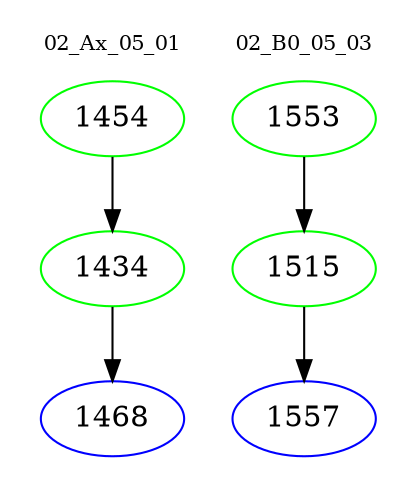 digraph{
subgraph cluster_0 {
color = white
label = "02_Ax_05_01";
fontsize=10;
T0_1454 [label="1454", color="green"]
T0_1454 -> T0_1434 [color="black"]
T0_1434 [label="1434", color="green"]
T0_1434 -> T0_1468 [color="black"]
T0_1468 [label="1468", color="blue"]
}
subgraph cluster_1 {
color = white
label = "02_B0_05_03";
fontsize=10;
T1_1553 [label="1553", color="green"]
T1_1553 -> T1_1515 [color="black"]
T1_1515 [label="1515", color="green"]
T1_1515 -> T1_1557 [color="black"]
T1_1557 [label="1557", color="blue"]
}
}
